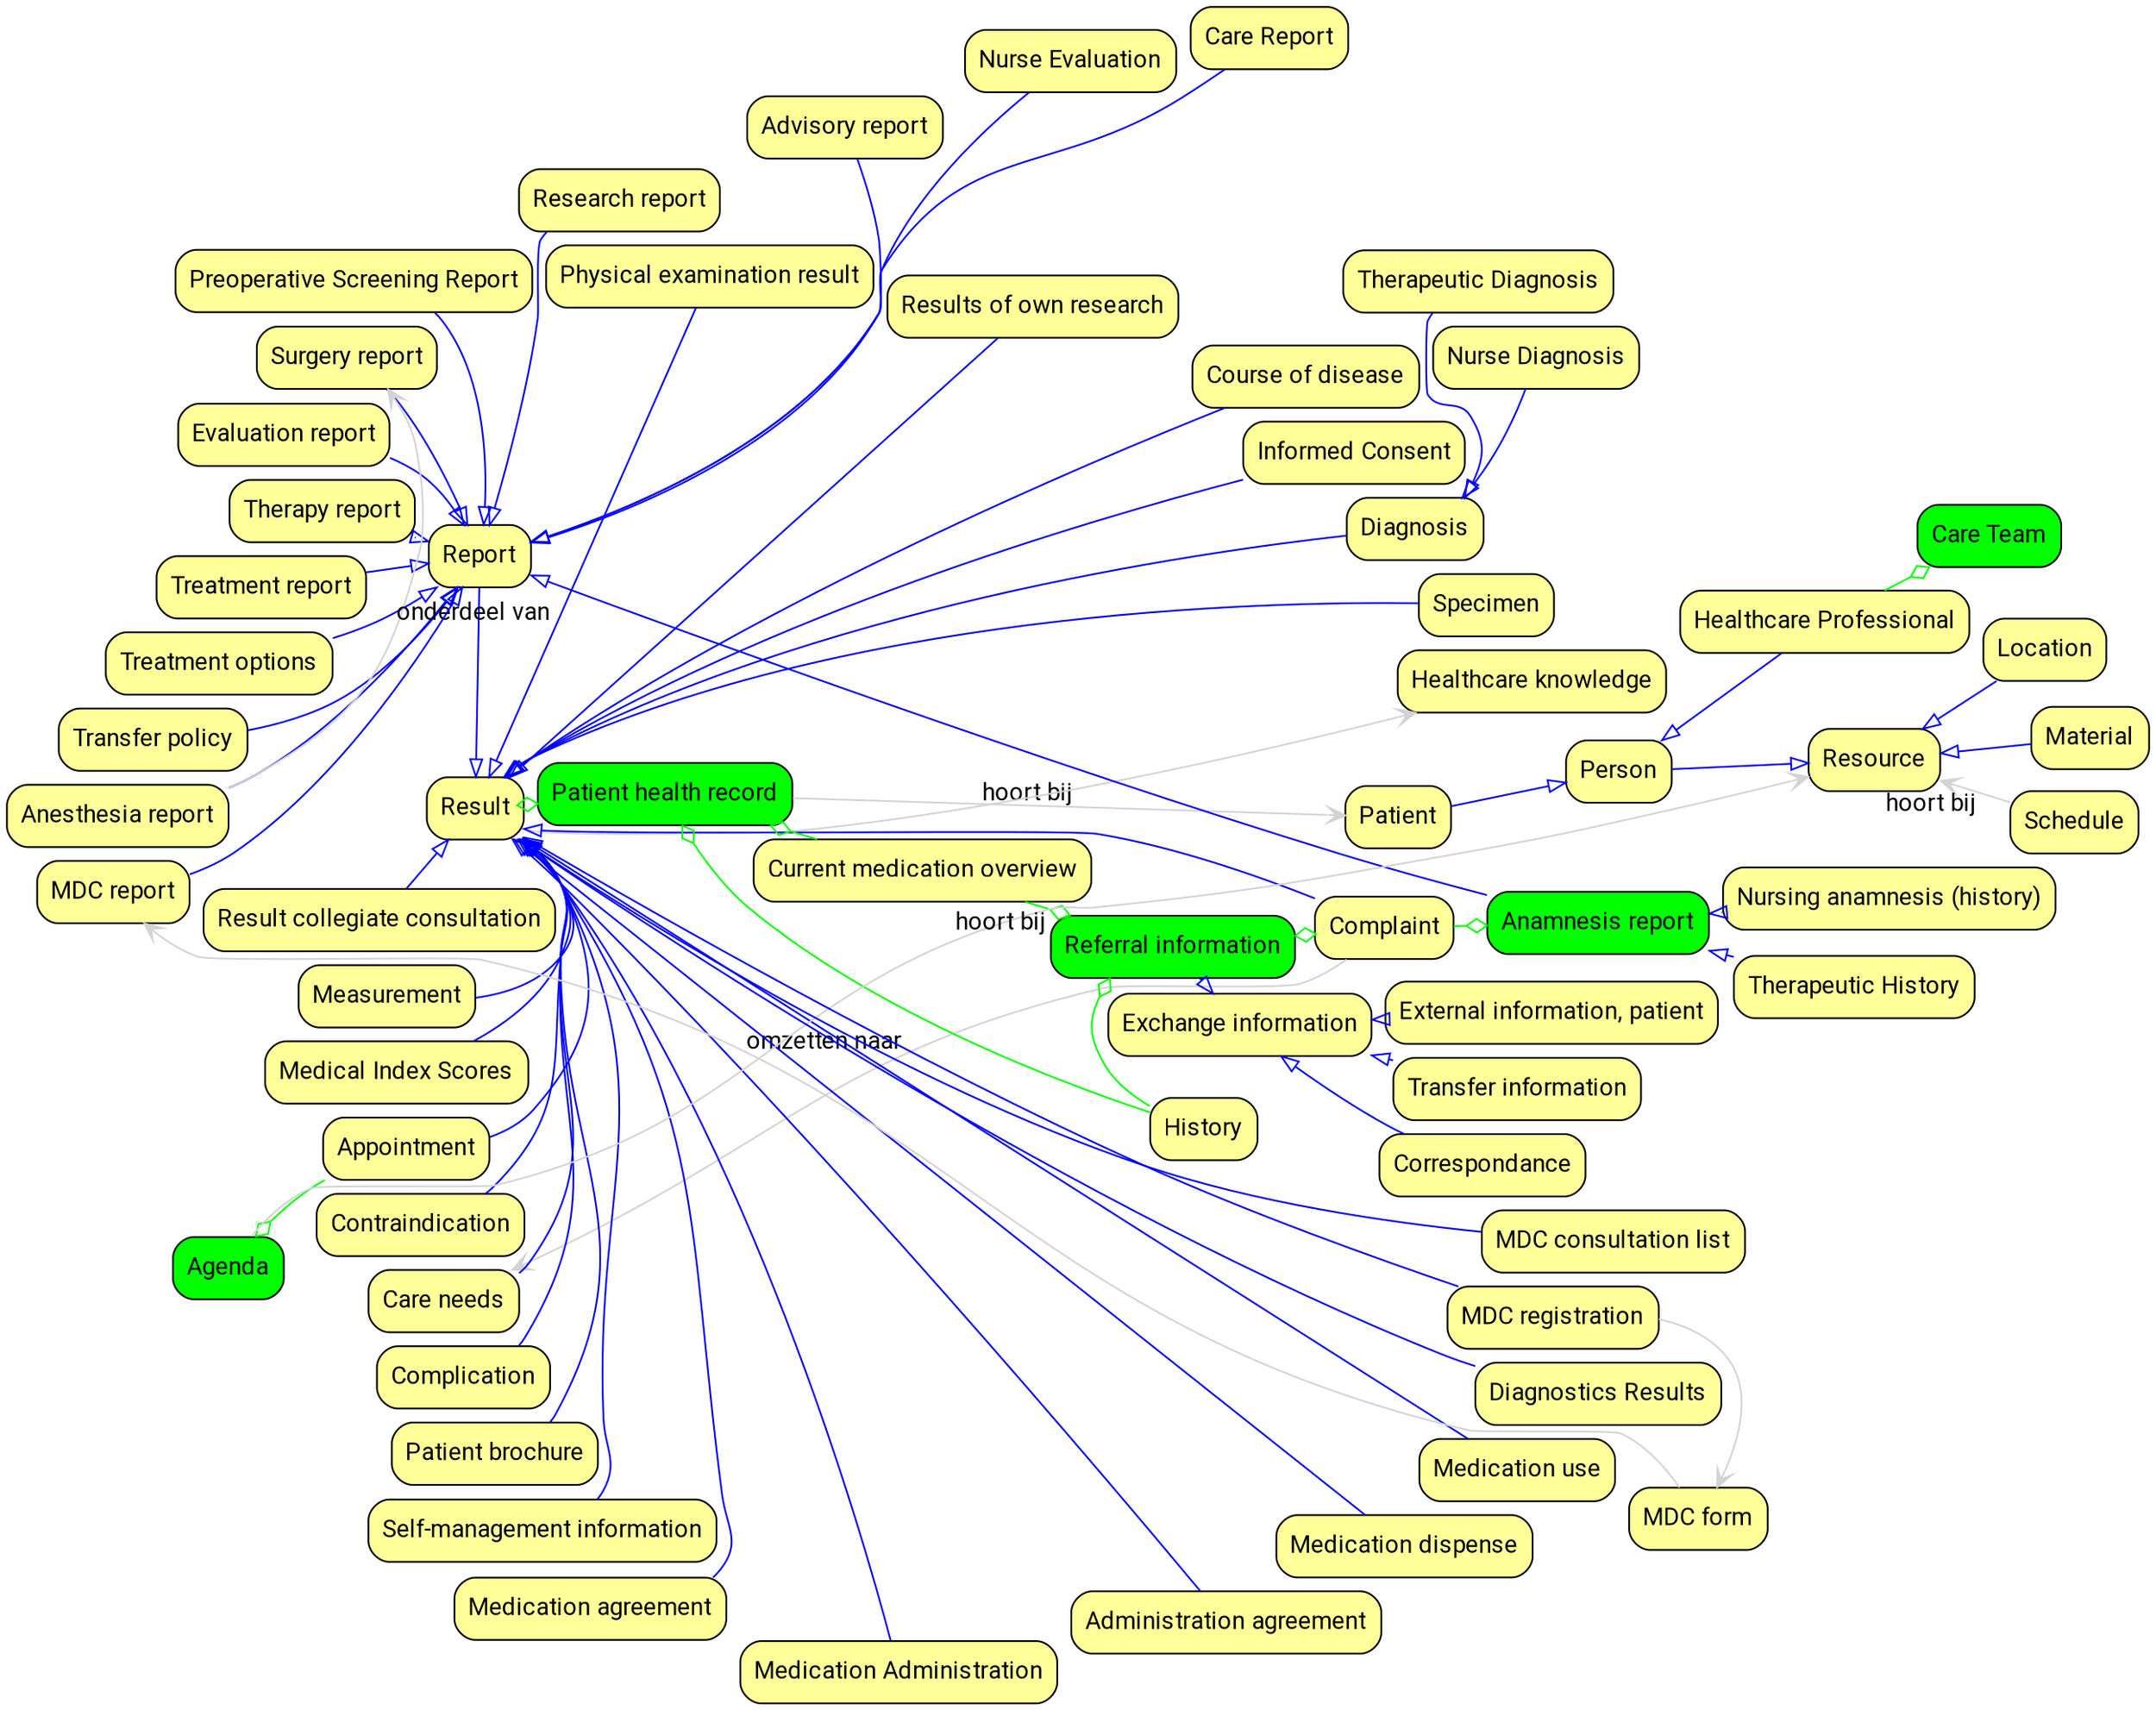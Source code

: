 
digraph{
layout=twopi;
graph [splines=true];
node [style="rounded,filled" fontname="Roboto"];
edge [fontname="Roboto" nodesep="1"];
overlap=false;
"1960" [shape=rect fontcolor=black fillcolor=green label="Patient health record" tooltip="All data recorded about the patient. "];
				"1684" [shape=rect fillcolor="#ffff99" label="Resource" tooltip="People and other non-material assets that are used within a healthcare institution to support the healthcare process "];
				"1766" [shape=rect fillcolor="#ffff99" label="Result" tooltip="Recording the result of an activity. "];
				"1759" [shape=rect fillcolor="#ffff99" label="Specimen" tooltip="Human body, or material derived from the human body on which research can be carried out for the purpose of diagnosis, treatment or scientific research. "];
				"1820" [shape=rect fillcolor="#ffff99" label="Complaint" tooltip="A subjective perception of health that is experienced as negative. "];
				"1983" [shape=rect fillcolor="#ffff99" label="Diagnosis" tooltip="Recording the name of the disease or condition that a person is believed to be suffering from, as stated by the physician. "];
				"1993" [shape=rect fillcolor="#ffff99" label="Informed Consent" tooltip="Signed statement by a patient that they agree with what is specified in the statement, for example, with regard to nature, approach, and risk of scientific research, diagnosis or treatment that the patient is undergoing. "];
				"2097" [shape=rect fillcolor="#ffff99" label="Course of disease" tooltip="Description of the chronological course of the patient's disease process and of the progress of treatment, written down/summarized by the physician. "];
				"1809" [shape=rect fillcolor="#ffff99" label="Current medication overview" tooltip="Recording of the current medication use by a patient. "];
				"1824" [shape=rect fillcolor="#ffff99" label="History" tooltip="Patient history, possibly (partly) obtained through referral information "];
				"1946" [shape=rect fontcolor=black fillcolor=green label="Referral information" tooltip="The information that a healthcare provider uses to refer a patient to another healthcare provider. "];
				"1938" [shape=rect fillcolor="#ffff99" label="Exchange information" tooltip="Information that is exchanged between healthcare providers / institutions. Specific instances are ”referral information” and “transfer information.” "];
				"1826" [shape=rect fillcolor="#ffff99" label="Results of own research" tooltip="Findings of the research conducted by the healthcare provider himself. "];
				"1821" [shape=rect fillcolor="#ffff99" label="Physical examination result" tooltip="Findings from the observations of examined bodily functions. "];
				"1723" [shape=rect fillcolor="#ffff99" label="Report" tooltip="Record of a specific additional diagnostic test "];
				"2166" [shape=rect fillcolor="#ffff99" label="Care Report" tooltip="Record observations of the patient by the caregiver. "];
				"2165" [shape=rect fillcolor="#ffff99" label="Nurse Evaluation" tooltip="Assessment of the nursing care provided, in which the opinion and experiences of the patient can also be discussed. "];
				"2163" [shape=rect fillcolor="#ffff99" label="Nurse Diagnosis" tooltip="Recording the name of the illness or condition that a person is believed to be suffering from, stated by the nurse. "];
				"2084" [shape=rect fillcolor="#ffff99" label="Correspondance" tooltip="Document with which healthcare providers inform each other about the status of the patient, their medical history and treatment(s), e.g. upon discharge, admission, or other transfer situations. "];
				"2080" [shape=rect fillcolor="#ffff99" label="Advisory report" tooltip="Recording of the advice given. "];
				"1924" [shape=rect fillcolor="#ffff99" label="Transfer information" tooltip="Selection of data from the file intended for the transfer of the patient. "];
				"1854" [shape=rect fillcolor="#ffff99" label="External information, patient" tooltip="External (medical) information, supplied by the patient. "];
				"1779" [shape=rect fillcolor="#ffff99" label="Research report" tooltip="Record of the complete additional findings  "];
				"1848" [shape=rect fontcolor=black fillcolor=green label="Anamnesis report" tooltip="Recording of the interview between care provider and patient a personal representative or healthcare proxy, in which the care provider asks specific questions about the care demand. "];
				"1715" [shape=rect fillcolor="#ffff99" label="Preoperative Screening Report" tooltip="Recording the findings of the preoperative screening. "];
				"2143" [shape=rect fillcolor="#ffff99" label="Result collegiate consultation" tooltip="Information about the outcome of a request for peer consultation. "];
				"2172" [shape=rect fillcolor="#ffff99" label="Measurement" tooltip="The result of determining a quantitative measure (for example, from a device, like a scale or monitor.) "];
				"2173" [shape=rect fillcolor="#ffff99" label="Medical Index Scores" tooltip="The result of determining a qualitative measure using a clinical assessment tool (for example, a questionnaire, index, scale, or other scoring tool). "];
				"1695" [shape=rect fillcolor="#ffff99" label="Surgery report" tooltip="Recording of the course of an surgery performed, including materials used. "];
				"2182" [shape=rect fillcolor="#ffff99" label="Evaluation report" tooltip="Documentation of the conversation with the patient at the end of care, in which information is provided about aftercare, and in which the opinion and experiences of the patient about the care provided can be discussed. "];
				"2180" [shape=rect fillcolor="#ffff99" label="Therapeutic History" tooltip="Background and history of a patient, obtained through systematic questioning by a paramedical care provider. "];
				"2178" [shape=rect fillcolor="#ffff99" label="Therapy report" tooltip="Recording of the therapy performed by the paramedical care provider. "];
				"2176" [shape=rect fillcolor="#ffff99" label="Therapeutic Diagnosis" tooltip="Recording the name of the disease or condition from which a person is believed to be suffering. "];
				"2014" [shape=rect fillcolor="#ffff99" label="Nursing anamnesis (history)" tooltip="Background and history of a patient, obtained through systematic questioning by a nurse "];
				"2162" [shape=rect fillcolor="#ffff99" label="Treatment report" tooltip="Documentation of the treatment of the patient, other than medical, surgical, paramedical, nursing or caring. "];
				"1693" [shape=rect fillcolor="#ffff99" label="Schedule" tooltip="An overview with dates and times in which the availability (occupied and open slots) of one resource is recorded. "];
				"1710" [shape=rect fillcolor="#ffff99" label="Material" tooltip="A consumable within the healthcare institution that is used to support the process (e.g. durable medical equipment, medicine, beds, etc). "];
				"1726" [shape=rect fillcolor="#ffff99" label="Person" tooltip="Person who has a role in the care process, this can also be the patient. "];
				"1688" [shape=rect fillcolor="#ffff99" label="Appointment" tooltip="Recording data regarding a patient's appointment with a healthcare provider. "];
				"2148" [shape=rect fillcolor="#ffff99" label="Contraindication" tooltip="Disorder, illness, or complaint in which a certain therapy, for example medication, may not be used. "];
				"2181" [shape=rect fontcolor=black fillcolor=green label="Care Team" tooltip="A group of caregivers, often from different disciplines, assigned to the patient. "];
				"1965" [shape=rect fillcolor="#ffff99" label="Patient" tooltip="Administrative information about the patient. This is a person who receives care (eg medical, paramedical or nursing) from a care provider. "];
				"2144" [shape=rect fillcolor="#ffff99" label="Treatment options" tooltip="The treatment options that are identified during the consultation and the diagnostic process. "];
				"1914" [shape=rect fillcolor="#ffff99" label="Transfer policy" tooltip="Patient transfer policy, including reason, treatment goal and destination. "];
				"1860" [shape=rect fillcolor="#ffff99" label="Care needs" tooltip="The patient’s care needs aso determined by a healthcare provider. "];
				"2196" [shape=rect fillcolor="#ffff99" label="Complication" tooltip="Recording of the unintended and undesired outcomes, during or following the actions of a healthcare provider, that are detrimental to the health of the patient to such an extent that an adjustment of the medical treatment or treatment is necessary, or that irreparable damage has occurred. "];
				"2197" [shape=rect fillcolor="#ffff99" label="Anesthesia report" tooltip="Recording of the anesthesia performed during an operation. "];
				"2193" [shape=rect fillcolor="#ffff99" label="Patient brochure" tooltip="Information about a disease/treatment provided to the patient by a healthcare professional. "];
				"2.16.840.1.113883.2.4.3.11.29.4.239" [shape=rect fillcolor="#ffff99" label="Self-management information" tooltip="Information yet to be validated by the treating physician obtained from the patient as a result of their own care process (self measurement, diary reports, images, etc.). This can be obtained for example, from completed questionnaires or a personal health file. "];
				"2.16.840.1.113883.2.4.3.11.29.4.297" [shape=rect fillcolor="#ffff99" label="Location" tooltip="Place or room where patient care (eg consultation, treatment and diagnostics) takes place. "];
				"2146" [shape=rect fillcolor="#ffff99" label="Medication agreement" tooltip="Proposal by a healthcare provider in the role of prescriber for the use of medication by a patient. "];
				"2150" [shape=rect fillcolor="#ffff99" label="Medication Administration" tooltip="Description of the actual administration of a medication to a patient. "];
				"2154" [shape=rect fillcolor="#ffff99" label="Administration agreement" tooltip="The supply of a medication product to a specific patient (or the administerer or a representative) with the intent that it be used according to a supplied instruction (usually as an implementation of the dispensing request in a medication prescription). "];
				"2155" [shape=rect fillcolor="#ffff99" label="Medication dispense" tooltip="Description of the provision of a medicine. "];
				"2157" [shape=rect fillcolor="#ffff99" label="Medication use" tooltip="Recording of the intake or administration of prescribed or over-the-counter medication, as reported by the patient, an informal caregiver, or a health care provider. "];
				"2.16.840.1.113883.2.4.3.11.29.4.293" [shape=rect fillcolor="#ffff99" label="Healthcare Professional" tooltip="Person who provides care professionally under a particular qualification and/or approval to do so from a competent authority. "];
				"2526" [shape=rect fontcolor=black fillcolor=green label="Agenda" tooltip="An overview with dates and times in which the scheduled appointments of one specific resource (person or agent) are recorded. A group calendar is an aggregation of multiple calendars. "];
				"2192" [shape=rect fillcolor="#ffff99" label="Diagnostics Results" tooltip="Any result from a diagnostic tests "];
				"2.16.840.1.113883.2.4.3.11.29.4.246" [shape=rect fillcolor="#ffff99" label="Healthcare knowledge" tooltip="Publications, professional literature, knowledge about healthcare. "];
				"2966" [shape=rect fillcolor="#ffff99" label="MDC registration" tooltip=" The registration of the patient case for the MDC.  "];
				"2967" [shape=rect fillcolor="#ffff99" label="MDC consultation list" tooltip=" The overview of patient cases that will be discussed during the (next) MDC meeting.  "];
				"2968" [shape=rect fillcolor="#ffff99" label="MDC form" tooltip=" Document where the information about the pati&#235;nt relevant to the MDC is filled in.  "];
				"2969" [shape=rect fillcolor="#ffff99" label="MDC report" tooltip=" Recording of the joint conclusion and treatment advice for the patient by the MDC participants.  "];
				"1766"->"1960" [arrowhead=odiamond color=green];
				"1759"->"1766" [arrowhead=empty color=blue];
				"2097"->"1766" [arrowhead=empty color=blue];
				"1809"->"1960" [arrowhead=odiamond color=green];
				"1824"->"1960" [arrowhead=odiamond color=green];
				"1824"->"1946" [arrowhead=odiamond color=green];
				"1820"->"1946" [arrowhead=odiamond color=green];
				"1809"->"1946" [arrowhead=odiamond color=green];
				"1946"->"1938" [arrowhead=empty color=blue];
				"1983"->"1766" [arrowhead=empty color=blue];
				"1723"->"1766" [arrowhead=empty color=blue];
				"1826"->"1766" [arrowhead=empty color=blue];
				"1821"->"1766" [arrowhead=empty color=blue];
				"2166"->"1723" [arrowhead=empty color=blue];
				"2165"->"1723" [arrowhead=empty color=blue];
				"2163"->"1983" [arrowhead=empty color=blue];
				"2080"->"1723" [arrowhead=empty color=blue];
				"1924"->"1938" [arrowhead=empty color=blue];
				"1854"->"1938" [arrowhead=empty color=blue];
				"1779"->"1723" [arrowhead=empty color=blue];
				"1848"->"1723" [arrowhead=empty color=blue];
				"1820"->"1848" [arrowhead=odiamond color=green];
				"1715"->"1723" [arrowhead=empty color=blue];
				"2143"->"1766" [arrowhead=empty color=blue];
				"2172"->"1766" [arrowhead=empty color=blue];
				"2173"->"1766" [arrowhead=empty color=blue];
				"1695"->"1723" [arrowhead=empty color=blue];
				"2182"->"1723" [arrowhead=empty color=blue];
				"2180"->"1848" [arrowhead=empty color=blue];
				"2178"->"1723" [arrowhead=empty color=blue];
				"2176"->"1983" [arrowhead=empty color=blue];
				"2014"->"1848" [arrowhead=empty color=blue];
				"2162"->"1723" [arrowhead=empty color=blue];
				"1693"->"1684" [arrowhead=vee color=lightgray label="hoort bij"];
				"2.16.840.1.113883.2.4.3.11.29.4.297"->"1684" [arrowhead=empty color=blue];
				"1710"->"1684" [arrowhead=empty color=blue];
				"1726"->"1684" [arrowhead=empty color=blue];
				"2084"->"1938" [arrowhead=empty color=blue];
				"2.16.840.1.113883.2.4.3.11.29.4.293"->"1726" [arrowhead=empty color=blue];
				"2.16.840.1.113883.2.4.3.11.29.4.293"->"2181" [arrowhead=odiamond color=green];
				"1965"->"1726" [arrowhead=empty color=blue];
				"2144"->"1723" [arrowhead=empty color=blue];
				"1914"->"1723" [arrowhead=empty color=blue];
				"1960"->"1965" [arrowhead=vee color=lightgray label="hoort bij"];
				"1820"->"1860" [arrowhead=vee color=lightgray label="omzetten naar"];
				"2196"->"1766" [arrowhead=empty color=blue];
				"2197"->"1723" [arrowhead=empty color=blue];
				"2148"->"1766" [arrowhead=empty color=blue];
				"1860"->"1766" [arrowhead=empty color=blue];
				"1820"->"1766" [arrowhead=empty color=blue];
				"2193"->"1766" [arrowhead=empty color=blue];
				"2197"->"1695" [arrowhead=vee color=lightgray label="onderdeel van"];
				"1993"->"1766" [arrowhead=empty color=blue];
				"2.16.840.1.113883.2.4.3.11.29.4.239"->"1766" [arrowhead=empty color=blue];
				"1688"->"1766" [arrowhead=empty color=blue];
				"2146"->"1766" [arrowhead=empty color=blue];
				"2150"->"1766" [arrowhead=empty color=blue];
				"2154"->"1766" [arrowhead=empty color=blue];
				"2155"->"1766" [arrowhead=empty color=blue];
				"2157"->"1766" [arrowhead=empty color=blue];
				"1688"->"2526" [arrowhead=odiamond color=green];
				"2526"->"1684" [arrowhead=vee color=lightgray label="hoort bij"];
				"2192"->"1766" [arrowhead=empty color=blue];
				"1766"->"2.16.840.1.113883.2.4.3.11.29.4.246" [arrowhead=vee color=lightgray label=""];
				"2966"->"1766" [arrowhead=empty color=blue];
				"2967"->"1766" [arrowhead=empty color=blue];
				"2969"->"1723" [arrowhead=empty color=blue];
				"2968"->"2969" [arrowhead=vee color=lightgray label=""];
				"2966"->"2968" [arrowhead=vee color=lightgray label=""];
				
}
	